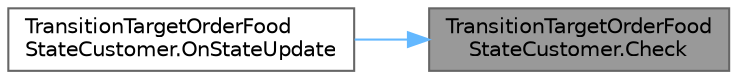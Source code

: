 digraph "TransitionTargetOrderFoodStateCustomer.Check"
{
 // LATEX_PDF_SIZE
  bgcolor="transparent";
  edge [fontname=Helvetica,fontsize=10,labelfontname=Helvetica,labelfontsize=10];
  node [fontname=Helvetica,fontsize=10,shape=box,height=0.2,width=0.4];
  rankdir="RL";
  Node1 [id="Node000001",label="TransitionTargetOrderFood\lStateCustomer.Check",height=0.2,width=0.4,color="gray40", fillcolor="grey60", style="filled", fontcolor="black",tooltip=" "];
  Node1 -> Node2 [id="edge1_Node000001_Node000002",dir="back",color="steelblue1",style="solid",tooltip=" "];
  Node2 [id="Node000002",label="TransitionTargetOrderFood\lStateCustomer.OnStateUpdate",height=0.2,width=0.4,color="grey40", fillcolor="white", style="filled",URL="$class_transition_target_order_food_state_customer.html#a4fee4169f0434bd4b8490a697bb70b52",tooltip=" "];
}
